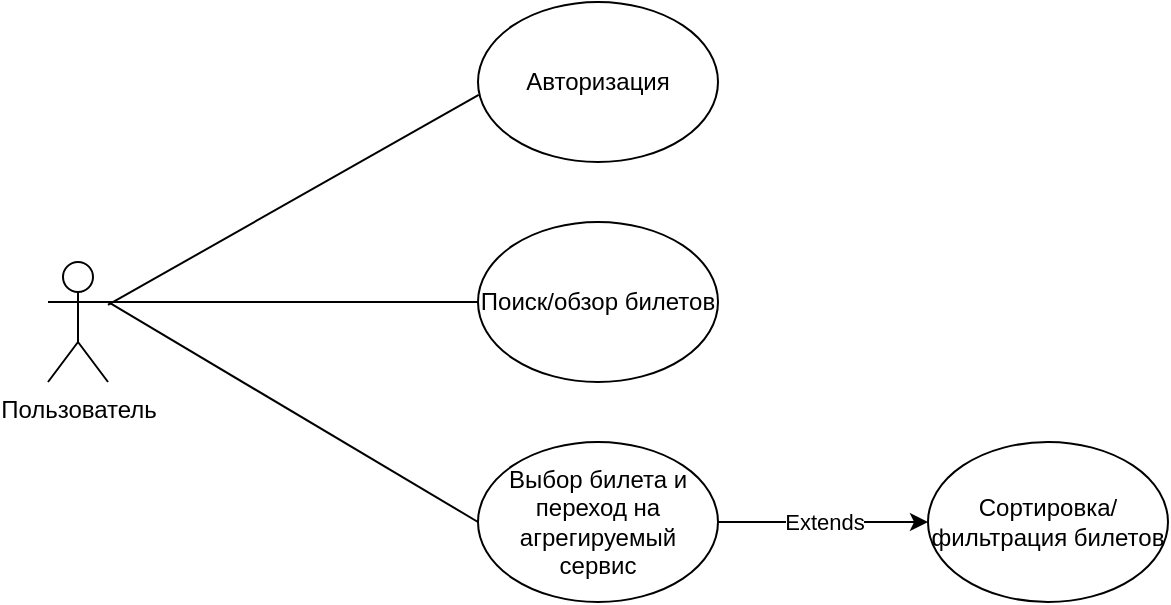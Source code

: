 <mxfile>
    <diagram id="YK2DofB3CyMH6mazhvYD" name="Page-1">
        <mxGraphModel dx="1322" dy="623" grid="1" gridSize="10" guides="1" tooltips="1" connect="1" arrows="1" fold="1" page="1" pageScale="1" pageWidth="850" pageHeight="1100" math="0" shadow="0">
            <root>
                <mxCell id="0"/>
                <mxCell id="1" parent="0"/>
                <mxCell id="2" value="Пользователь" style="shape=umlActor;verticalLabelPosition=bottom;verticalAlign=top;html=1;outlineConnect=0;" parent="1" vertex="1">
                    <mxGeometry x="210" y="300" width="30" height="60" as="geometry"/>
                </mxCell>
                <mxCell id="3" value="Авторизация" style="ellipse;whiteSpace=wrap;html=1;" parent="1" vertex="1">
                    <mxGeometry x="425" y="170" width="120" height="80" as="geometry"/>
                </mxCell>
                <mxCell id="4" value="Поиск/обзор билетов" style="ellipse;whiteSpace=wrap;html=1;" parent="1" vertex="1">
                    <mxGeometry x="425" y="280" width="120" height="80" as="geometry"/>
                </mxCell>
                <mxCell id="5" value="Выбор билета и переход на агрегируемый сервис" style="ellipse;whiteSpace=wrap;html=1;" parent="1" vertex="1">
                    <mxGeometry x="425" y="390" width="120" height="80" as="geometry"/>
                </mxCell>
                <mxCell id="7" value="" style="endArrow=none;html=1;entryX=0.003;entryY=0.58;entryDx=0;entryDy=0;entryPerimeter=0;" parent="1" source="2" target="3" edge="1">
                    <mxGeometry width="50" height="50" relative="1" as="geometry">
                        <mxPoint x="380" y="390" as="sourcePoint"/>
                        <mxPoint x="430" y="340" as="targetPoint"/>
                    </mxGeometry>
                </mxCell>
                <mxCell id="8" value="" style="endArrow=none;html=1;entryX=0;entryY=0.5;entryDx=0;entryDy=0;exitX=1;exitY=0.333;exitDx=0;exitDy=0;exitPerimeter=0;" parent="1" source="2" target="4" edge="1">
                    <mxGeometry width="50" height="50" relative="1" as="geometry">
                        <mxPoint x="250" y="329" as="sourcePoint"/>
                        <mxPoint x="435" y="196" as="targetPoint"/>
                    </mxGeometry>
                </mxCell>
                <mxCell id="9" value="" style="endArrow=none;html=1;entryX=0;entryY=0.5;entryDx=0;entryDy=0;exitX=1;exitY=0.333;exitDx=0;exitDy=0;exitPerimeter=0;" parent="1" source="2" target="5" edge="1">
                    <mxGeometry width="50" height="50" relative="1" as="geometry">
                        <mxPoint x="250" y="330" as="sourcePoint"/>
                        <mxPoint x="435" y="300" as="targetPoint"/>
                    </mxGeometry>
                </mxCell>
                <mxCell id="10" value="Сортировка/фильтрация билетов" style="ellipse;whiteSpace=wrap;html=1;" vertex="1" parent="1">
                    <mxGeometry x="650" y="390" width="120" height="80" as="geometry"/>
                </mxCell>
                <mxCell id="11" value="Extends" style="endArrow=classic;html=1;exitX=1;exitY=0.5;exitDx=0;exitDy=0;entryX=0;entryY=0.5;entryDx=0;entryDy=0;" edge="1" parent="1" source="5" target="10">
                    <mxGeometry relative="1" as="geometry">
                        <mxPoint x="410" y="320" as="sourcePoint"/>
                        <mxPoint x="510" y="320" as="targetPoint"/>
                    </mxGeometry>
                </mxCell>
            </root>
        </mxGraphModel>
    </diagram>
</mxfile>